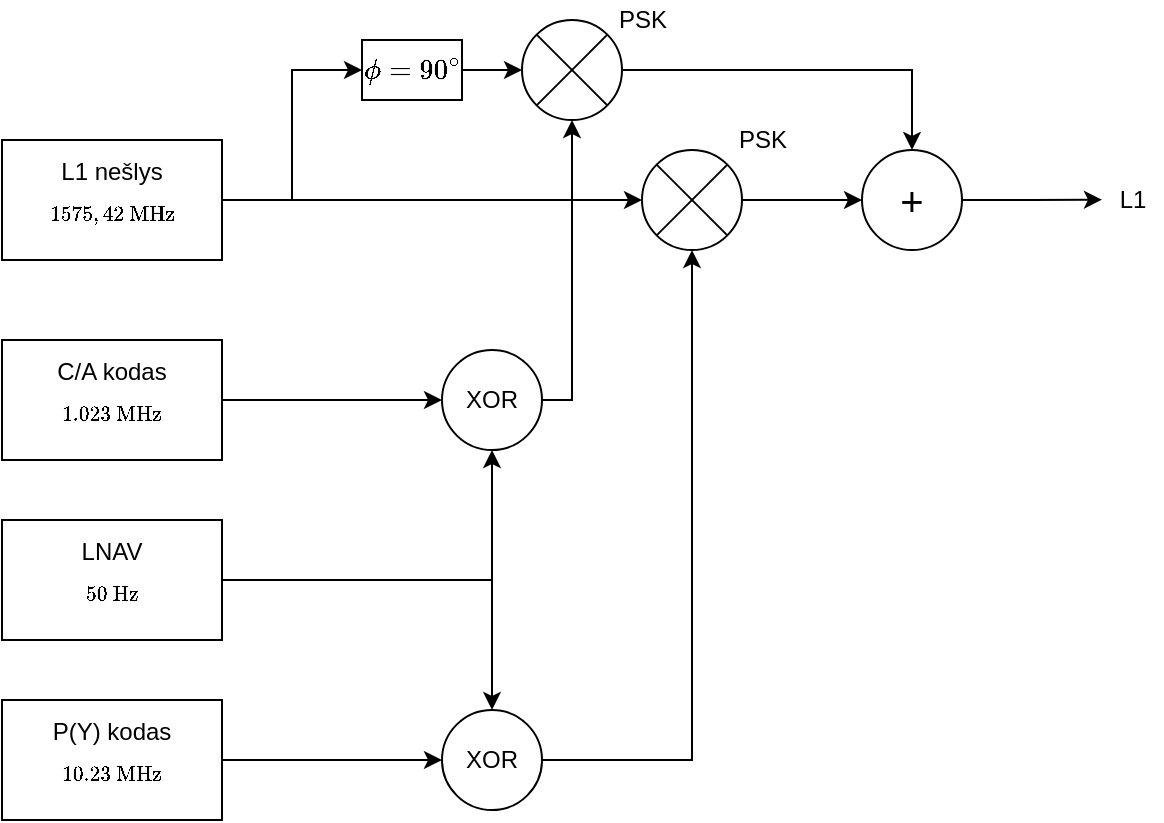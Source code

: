 <mxfile version="14.7.6" type="device"><diagram id="5wfA7ILoN7sGBBdf0D5d" name="Page-1"><mxGraphModel dx="981" dy="569" grid="1" gridSize="10" guides="1" tooltips="1" connect="1" arrows="1" fold="1" page="1" pageScale="1" pageWidth="850" pageHeight="1100" math="1" shadow="0"><root><mxCell id="0"/><mxCell id="1" parent="0"/><mxCell id="zRGYpN9vURegRJLnrwWy-12" style="edgeStyle=orthogonalEdgeStyle;rounded=0;orthogonalLoop=1;jettySize=auto;html=1;exitX=1;exitY=0.5;exitDx=0;exitDy=0;entryX=0;entryY=0.5;entryDx=0;entryDy=0;" edge="1" parent="1" source="zRGYpN9vURegRJLnrwWy-1" target="zRGYpN9vURegRJLnrwWy-11"><mxGeometry relative="1" as="geometry"/></mxCell><mxCell id="zRGYpN9vURegRJLnrwWy-18" style="edgeStyle=orthogonalEdgeStyle;rounded=0;orthogonalLoop=1;jettySize=auto;html=1;exitX=1;exitY=0.5;exitDx=0;exitDy=0;entryX=0;entryY=0.5;entryDx=0;entryDy=0;" edge="1" parent="1" source="zRGYpN9vURegRJLnrwWy-1" target="zRGYpN9vURegRJLnrwWy-13"><mxGeometry relative="1" as="geometry"/></mxCell><mxCell id="zRGYpN9vURegRJLnrwWy-1" value="L1 nešlys&lt;br&gt;&lt;font style=&quot;font-size: 9px&quot;&gt;$$1575,42\ \mathrm{MHz}$$&lt;/font&gt;" style="rounded=0;whiteSpace=wrap;html=1;" vertex="1" parent="1"><mxGeometry x="180" y="210" width="110" height="60" as="geometry"/></mxCell><mxCell id="zRGYpN9vURegRJLnrwWy-10" style="edgeStyle=orthogonalEdgeStyle;rounded=0;orthogonalLoop=1;jettySize=auto;html=1;exitX=1;exitY=0.5;exitDx=0;exitDy=0;entryX=0;entryY=0.5;entryDx=0;entryDy=0;" edge="1" parent="1" source="zRGYpN9vURegRJLnrwWy-2" target="zRGYpN9vURegRJLnrwWy-8"><mxGeometry relative="1" as="geometry"/></mxCell><mxCell id="zRGYpN9vURegRJLnrwWy-2" value="C/A kodas&lt;br&gt;&lt;font style=&quot;font-size: 9px&quot;&gt;$$1.023\ \mathrm{MHz}$$&lt;/font&gt;" style="rounded=0;whiteSpace=wrap;html=1;" vertex="1" parent="1"><mxGeometry x="180" y="310" width="110" height="60" as="geometry"/></mxCell><mxCell id="zRGYpN9vURegRJLnrwWy-7" style="edgeStyle=orthogonalEdgeStyle;rounded=0;orthogonalLoop=1;jettySize=auto;html=1;exitX=1;exitY=0.5;exitDx=0;exitDy=0;" edge="1" parent="1" source="zRGYpN9vURegRJLnrwWy-3" target="zRGYpN9vURegRJLnrwWy-5"><mxGeometry relative="1" as="geometry"/></mxCell><mxCell id="zRGYpN9vURegRJLnrwWy-9" style="edgeStyle=orthogonalEdgeStyle;rounded=0;orthogonalLoop=1;jettySize=auto;html=1;exitX=1;exitY=0.5;exitDx=0;exitDy=0;entryX=0.5;entryY=1;entryDx=0;entryDy=0;" edge="1" parent="1" source="zRGYpN9vURegRJLnrwWy-3" target="zRGYpN9vURegRJLnrwWy-8"><mxGeometry relative="1" as="geometry"/></mxCell><mxCell id="zRGYpN9vURegRJLnrwWy-3" value="&lt;font&gt;LNAV&lt;br&gt;&lt;/font&gt;&lt;font style=&quot;font-size: 9px&quot;&gt;$$50\ \mathrm{Hz}$$&lt;/font&gt;" style="rounded=0;whiteSpace=wrap;html=1;" vertex="1" parent="1"><mxGeometry x="180" y="400" width="110" height="60" as="geometry"/></mxCell><mxCell id="zRGYpN9vURegRJLnrwWy-6" style="edgeStyle=orthogonalEdgeStyle;rounded=0;orthogonalLoop=1;jettySize=auto;html=1;exitX=1;exitY=0.5;exitDx=0;exitDy=0;entryX=0;entryY=0.5;entryDx=0;entryDy=0;" edge="1" parent="1" source="zRGYpN9vURegRJLnrwWy-4" target="zRGYpN9vURegRJLnrwWy-5"><mxGeometry relative="1" as="geometry"/></mxCell><mxCell id="zRGYpN9vURegRJLnrwWy-4" value="P(Y) kodas&lt;br&gt;&lt;font style=&quot;font-size: 9px&quot;&gt;$$10.23\ \mathrm{MHz}$$&lt;/font&gt;" style="rounded=0;whiteSpace=wrap;html=1;" vertex="1" parent="1"><mxGeometry x="180" y="490" width="110" height="60" as="geometry"/></mxCell><mxCell id="zRGYpN9vURegRJLnrwWy-19" style="edgeStyle=orthogonalEdgeStyle;rounded=0;orthogonalLoop=1;jettySize=auto;html=1;exitX=1;exitY=0.5;exitDx=0;exitDy=0;entryX=0.5;entryY=1;entryDx=0;entryDy=0;" edge="1" parent="1" source="zRGYpN9vURegRJLnrwWy-5" target="zRGYpN9vURegRJLnrwWy-13"><mxGeometry relative="1" as="geometry"><mxPoint x="530" y="290" as="targetPoint"/></mxGeometry></mxCell><mxCell id="zRGYpN9vURegRJLnrwWy-5" value="XOR" style="ellipse;whiteSpace=wrap;html=1;aspect=fixed;" vertex="1" parent="1"><mxGeometry x="400" y="495" width="50" height="50" as="geometry"/></mxCell><mxCell id="zRGYpN9vURegRJLnrwWy-25" style="edgeStyle=orthogonalEdgeStyle;rounded=0;orthogonalLoop=1;jettySize=auto;html=1;exitX=1;exitY=0.5;exitDx=0;exitDy=0;entryX=0.5;entryY=1;entryDx=0;entryDy=0;" edge="1" parent="1" source="zRGYpN9vURegRJLnrwWy-8" target="zRGYpN9vURegRJLnrwWy-21"><mxGeometry relative="1" as="geometry"><Array as="points"><mxPoint x="465" y="340"/></Array></mxGeometry></mxCell><mxCell id="zRGYpN9vURegRJLnrwWy-8" value="XOR" style="ellipse;whiteSpace=wrap;html=1;aspect=fixed;" vertex="1" parent="1"><mxGeometry x="400" y="315" width="50" height="50" as="geometry"/></mxCell><mxCell id="zRGYpN9vURegRJLnrwWy-24" style="edgeStyle=orthogonalEdgeStyle;rounded=0;orthogonalLoop=1;jettySize=auto;html=1;exitX=1;exitY=0.5;exitDx=0;exitDy=0;entryX=0;entryY=0.5;entryDx=0;entryDy=0;" edge="1" parent="1" source="zRGYpN9vURegRJLnrwWy-11" target="zRGYpN9vURegRJLnrwWy-21"><mxGeometry relative="1" as="geometry"/></mxCell><mxCell id="zRGYpN9vURegRJLnrwWy-11" value="$$\phi=&amp;nbsp; 90^{\circ}$$" style="rounded=0;whiteSpace=wrap;html=1;" vertex="1" parent="1"><mxGeometry x="360" y="160" width="50" height="30" as="geometry"/></mxCell><mxCell id="zRGYpN9vURegRJLnrwWy-17" value="" style="group" vertex="1" connectable="0" parent="1"><mxGeometry x="500" y="215" width="50" height="50" as="geometry"/></mxCell><mxCell id="zRGYpN9vURegRJLnrwWy-13" value="" style="ellipse;whiteSpace=wrap;html=1;aspect=fixed;" vertex="1" parent="zRGYpN9vURegRJLnrwWy-17"><mxGeometry width="50" height="50" as="geometry"/></mxCell><mxCell id="zRGYpN9vURegRJLnrwWy-15" value="" style="endArrow=none;html=1;exitX=0;exitY=1;exitDx=0;exitDy=0;entryX=1;entryY=0;entryDx=0;entryDy=0;" edge="1" parent="zRGYpN9vURegRJLnrwWy-17" source="zRGYpN9vURegRJLnrwWy-13" target="zRGYpN9vURegRJLnrwWy-13"><mxGeometry width="50" height="50" relative="1" as="geometry"><mxPoint x="15" y="35" as="sourcePoint"/><mxPoint x="65" y="-15" as="targetPoint"/></mxGeometry></mxCell><mxCell id="zRGYpN9vURegRJLnrwWy-16" value="" style="endArrow=none;html=1;exitX=1;exitY=1;exitDx=0;exitDy=0;entryX=0;entryY=0;entryDx=0;entryDy=0;" edge="1" parent="zRGYpN9vURegRJLnrwWy-17" source="zRGYpN9vURegRJLnrwWy-13" target="zRGYpN9vURegRJLnrwWy-13"><mxGeometry width="50" height="50" relative="1" as="geometry"><mxPoint x="21.716" y="48.284" as="sourcePoint"/><mxPoint x="78.284" y="-8.284" as="targetPoint"/></mxGeometry></mxCell><mxCell id="zRGYpN9vURegRJLnrwWy-28" style="edgeStyle=orthogonalEdgeStyle;rounded=0;orthogonalLoop=1;jettySize=auto;html=1;exitX=1;exitY=0.5;exitDx=0;exitDy=0;entryX=0.5;entryY=0;entryDx=0;entryDy=0;" edge="1" parent="1" source="zRGYpN9vURegRJLnrwWy-21" target="zRGYpN9vURegRJLnrwWy-26"><mxGeometry relative="1" as="geometry"/></mxCell><mxCell id="zRGYpN9vURegRJLnrwWy-21" value="" style="ellipse;whiteSpace=wrap;html=1;aspect=fixed;" vertex="1" parent="1"><mxGeometry x="440" y="150" width="50" height="50" as="geometry"/></mxCell><mxCell id="zRGYpN9vURegRJLnrwWy-22" value="" style="endArrow=none;html=1;exitX=0;exitY=1;exitDx=0;exitDy=0;entryX=1;entryY=0;entryDx=0;entryDy=0;" edge="1" parent="1" source="zRGYpN9vURegRJLnrwWy-21" target="zRGYpN9vURegRJLnrwWy-21"><mxGeometry width="50" height="50" relative="1" as="geometry"><mxPoint x="525" y="260" as="sourcePoint"/><mxPoint x="575" y="210" as="targetPoint"/></mxGeometry></mxCell><mxCell id="zRGYpN9vURegRJLnrwWy-23" value="" style="endArrow=none;html=1;exitX=1;exitY=1;exitDx=0;exitDy=0;entryX=0;entryY=0;entryDx=0;entryDy=0;" edge="1" parent="1" source="zRGYpN9vURegRJLnrwWy-21" target="zRGYpN9vURegRJLnrwWy-21"><mxGeometry width="50" height="50" relative="1" as="geometry"><mxPoint x="531.716" y="273.284" as="sourcePoint"/><mxPoint x="588.284" y="216.716" as="targetPoint"/></mxGeometry></mxCell><mxCell id="zRGYpN9vURegRJLnrwWy-30" style="edgeStyle=orthogonalEdgeStyle;rounded=0;orthogonalLoop=1;jettySize=auto;html=1;exitX=1;exitY=0.5;exitDx=0;exitDy=0;" edge="1" parent="1" source="zRGYpN9vURegRJLnrwWy-26"><mxGeometry relative="1" as="geometry"><mxPoint x="730" y="239.857" as="targetPoint"/></mxGeometry></mxCell><mxCell id="zRGYpN9vURegRJLnrwWy-26" value="&lt;font style=&quot;font-size: 20px&quot;&gt;+&lt;/font&gt;" style="ellipse;whiteSpace=wrap;html=1;aspect=fixed;" vertex="1" parent="1"><mxGeometry x="610" y="215" width="50" height="50" as="geometry"/></mxCell><mxCell id="zRGYpN9vURegRJLnrwWy-29" style="edgeStyle=orthogonalEdgeStyle;rounded=0;orthogonalLoop=1;jettySize=auto;html=1;exitX=1;exitY=0.5;exitDx=0;exitDy=0;entryX=0;entryY=0.5;entryDx=0;entryDy=0;" edge="1" parent="1" source="zRGYpN9vURegRJLnrwWy-13" target="zRGYpN9vURegRJLnrwWy-26"><mxGeometry relative="1" as="geometry"/></mxCell><mxCell id="zRGYpN9vURegRJLnrwWy-31" value="L1" style="text;html=1;align=center;verticalAlign=middle;resizable=0;points=[];autosize=1;strokeColor=none;" vertex="1" parent="1"><mxGeometry x="730" y="230" width="30" height="20" as="geometry"/></mxCell><mxCell id="zRGYpN9vURegRJLnrwWy-32" value="PSK" style="text;html=1;align=center;verticalAlign=middle;resizable=0;points=[];autosize=1;strokeColor=none;" vertex="1" parent="1"><mxGeometry x="480" y="140" width="40" height="20" as="geometry"/></mxCell><mxCell id="zRGYpN9vURegRJLnrwWy-33" value="PSK" style="text;html=1;align=center;verticalAlign=middle;resizable=0;points=[];autosize=1;strokeColor=none;" vertex="1" parent="1"><mxGeometry x="540" y="200" width="40" height="20" as="geometry"/></mxCell></root></mxGraphModel></diagram></mxfile>
